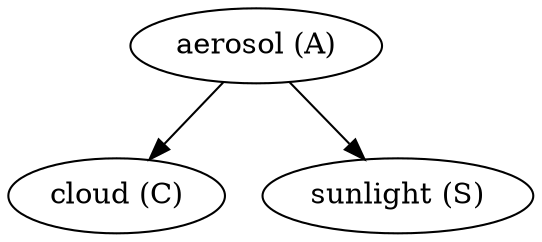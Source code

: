 digraph G {
	c[label="cloud (C)"];
	a[label="aerosol (A)"];
	s[label="sunlight (S)"];

	a -> c;
	a -> s;

}
